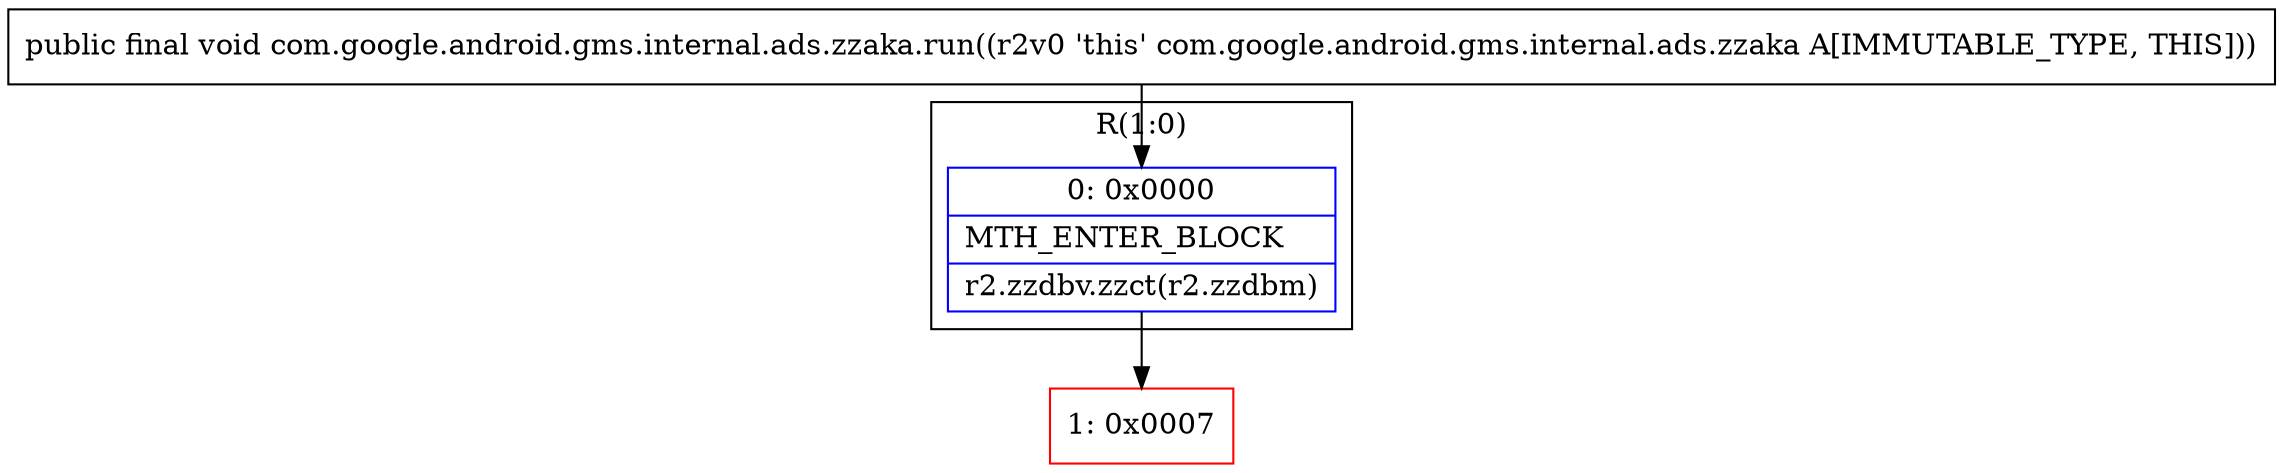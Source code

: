 digraph "CFG forcom.google.android.gms.internal.ads.zzaka.run()V" {
subgraph cluster_Region_460639281 {
label = "R(1:0)";
node [shape=record,color=blue];
Node_0 [shape=record,label="{0\:\ 0x0000|MTH_ENTER_BLOCK\l|r2.zzdbv.zzct(r2.zzdbm)\l}"];
}
Node_1 [shape=record,color=red,label="{1\:\ 0x0007}"];
MethodNode[shape=record,label="{public final void com.google.android.gms.internal.ads.zzaka.run((r2v0 'this' com.google.android.gms.internal.ads.zzaka A[IMMUTABLE_TYPE, THIS])) }"];
MethodNode -> Node_0;
Node_0 -> Node_1;
}

